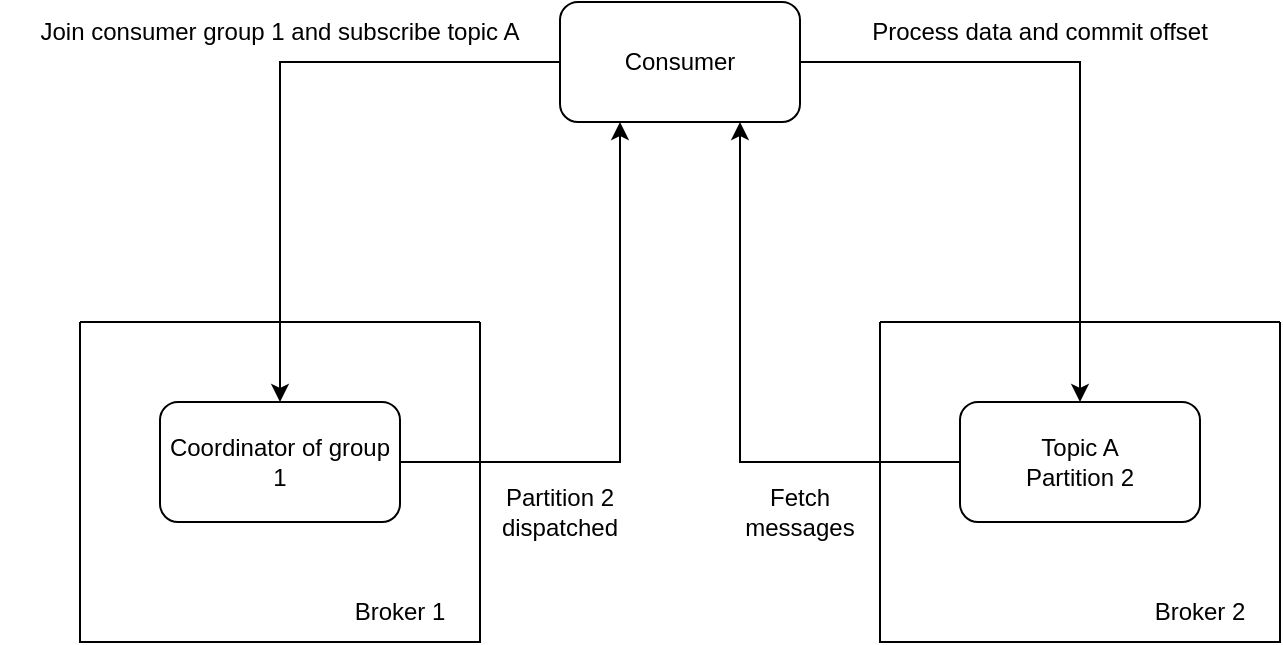 <mxfile version="24.2.2" type="device">
  <diagram id="bc47vRQSer-DN1HRI0ml" name="Page-1">
    <mxGraphModel dx="882" dy="578" grid="1" gridSize="10" guides="1" tooltips="1" connect="1" arrows="1" fold="1" page="1" pageScale="1" pageWidth="850" pageHeight="1100" math="0" shadow="0">
      <root>
        <mxCell id="0" />
        <mxCell id="1" parent="0" />
        <mxCell id="uFdhozR7a8qt9g8662nj-1" value="" style="swimlane;startSize=0;" parent="1" vertex="1">
          <mxGeometry x="480" y="200" width="200" height="160" as="geometry" />
        </mxCell>
        <mxCell id="uFdhozR7a8qt9g8662nj-2" value="Topic A&lt;br&gt;Partition 2" style="rounded=1;whiteSpace=wrap;html=1;" parent="uFdhozR7a8qt9g8662nj-1" vertex="1">
          <mxGeometry x="40" y="40" width="120" height="60" as="geometry" />
        </mxCell>
        <mxCell id="uFdhozR7a8qt9g8662nj-3" value="Broker 2" style="text;html=1;align=center;verticalAlign=middle;whiteSpace=wrap;rounded=0;" parent="uFdhozR7a8qt9g8662nj-1" vertex="1">
          <mxGeometry x="120" y="130" width="80" height="30" as="geometry" />
        </mxCell>
        <mxCell id="uFdhozR7a8qt9g8662nj-4" value="" style="swimlane;startSize=0;" parent="1" vertex="1">
          <mxGeometry x="80" y="200" width="200" height="160" as="geometry" />
        </mxCell>
        <mxCell id="uFdhozR7a8qt9g8662nj-5" value="Coordinator of group 1" style="rounded=1;whiteSpace=wrap;html=1;" parent="uFdhozR7a8qt9g8662nj-4" vertex="1">
          <mxGeometry x="40" y="40" width="120" height="60" as="geometry" />
        </mxCell>
        <mxCell id="uFdhozR7a8qt9g8662nj-6" value="Broker 1" style="text;html=1;align=center;verticalAlign=middle;whiteSpace=wrap;rounded=0;" parent="uFdhozR7a8qt9g8662nj-4" vertex="1">
          <mxGeometry x="120" y="130" width="80" height="30" as="geometry" />
        </mxCell>
        <mxCell id="0tATDnidM9Hhb5v2h0MR-2" style="edgeStyle=orthogonalEdgeStyle;rounded=0;orthogonalLoop=1;jettySize=auto;html=1;exitX=0;exitY=0.5;exitDx=0;exitDy=0;entryX=0.5;entryY=0;entryDx=0;entryDy=0;" edge="1" parent="1" source="0tATDnidM9Hhb5v2h0MR-1" target="uFdhozR7a8qt9g8662nj-5">
          <mxGeometry relative="1" as="geometry" />
        </mxCell>
        <mxCell id="0tATDnidM9Hhb5v2h0MR-4" style="edgeStyle=orthogonalEdgeStyle;rounded=0;orthogonalLoop=1;jettySize=auto;html=1;exitX=1;exitY=0.5;exitDx=0;exitDy=0;" edge="1" parent="1" source="0tATDnidM9Hhb5v2h0MR-1" target="uFdhozR7a8qt9g8662nj-2">
          <mxGeometry relative="1" as="geometry" />
        </mxCell>
        <mxCell id="0tATDnidM9Hhb5v2h0MR-1" value="Consumer" style="rounded=1;whiteSpace=wrap;html=1;" vertex="1" parent="1">
          <mxGeometry x="320" y="40" width="120" height="60" as="geometry" />
        </mxCell>
        <mxCell id="0tATDnidM9Hhb5v2h0MR-3" style="edgeStyle=orthogonalEdgeStyle;rounded=0;orthogonalLoop=1;jettySize=auto;html=1;exitX=1;exitY=0.5;exitDx=0;exitDy=0;entryX=0.25;entryY=1;entryDx=0;entryDy=0;" edge="1" parent="1" source="uFdhozR7a8qt9g8662nj-5" target="0tATDnidM9Hhb5v2h0MR-1">
          <mxGeometry relative="1" as="geometry" />
        </mxCell>
        <mxCell id="0tATDnidM9Hhb5v2h0MR-5" style="edgeStyle=orthogonalEdgeStyle;rounded=0;orthogonalLoop=1;jettySize=auto;html=1;exitX=0;exitY=0.5;exitDx=0;exitDy=0;entryX=0.75;entryY=1;entryDx=0;entryDy=0;" edge="1" parent="1" source="uFdhozR7a8qt9g8662nj-2" target="0tATDnidM9Hhb5v2h0MR-1">
          <mxGeometry relative="1" as="geometry" />
        </mxCell>
        <mxCell id="0tATDnidM9Hhb5v2h0MR-6" value="Join consumer group 1 and subscribe topic A" style="text;html=1;align=center;verticalAlign=middle;whiteSpace=wrap;rounded=0;" vertex="1" parent="1">
          <mxGeometry x="40" y="40" width="280" height="30" as="geometry" />
        </mxCell>
        <mxCell id="0tATDnidM9Hhb5v2h0MR-7" value="Partition 2 dispatched" style="text;html=1;align=center;verticalAlign=middle;whiteSpace=wrap;rounded=0;" vertex="1" parent="1">
          <mxGeometry x="280" y="280" width="80" height="30" as="geometry" />
        </mxCell>
        <mxCell id="0tATDnidM9Hhb5v2h0MR-8" value="Fetch messages" style="text;html=1;align=center;verticalAlign=middle;whiteSpace=wrap;rounded=0;" vertex="1" parent="1">
          <mxGeometry x="400" y="280" width="80" height="30" as="geometry" />
        </mxCell>
        <mxCell id="0tATDnidM9Hhb5v2h0MR-9" value="Process data and commit offset" style="text;html=1;align=center;verticalAlign=middle;whiteSpace=wrap;rounded=0;" vertex="1" parent="1">
          <mxGeometry x="440" y="40" width="240" height="30" as="geometry" />
        </mxCell>
      </root>
    </mxGraphModel>
  </diagram>
</mxfile>
